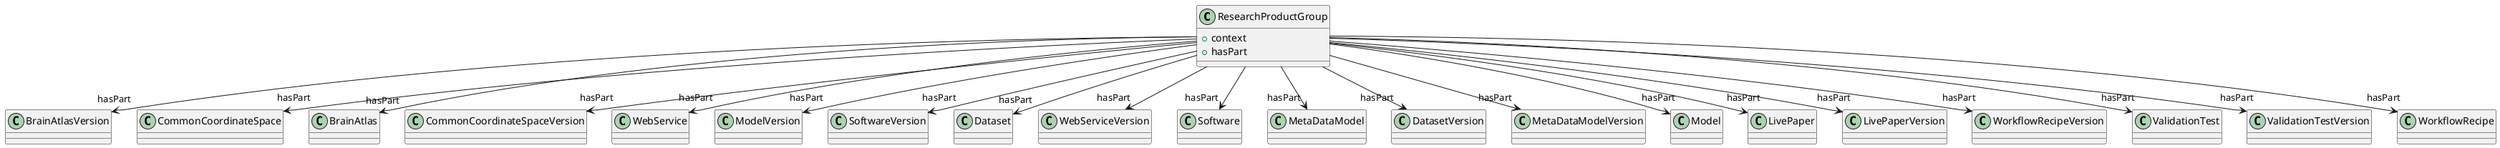 @startuml
class ResearchProductGroup {
+context
+hasPart

}
ResearchProductGroup -d-> "hasPart" BrainAtlasVersion
ResearchProductGroup -d-> "hasPart" CommonCoordinateSpace
ResearchProductGroup -d-> "hasPart" BrainAtlas
ResearchProductGroup -d-> "hasPart" CommonCoordinateSpaceVersion
ResearchProductGroup -d-> "hasPart" WebService
ResearchProductGroup -d-> "hasPart" ModelVersion
ResearchProductGroup -d-> "hasPart" SoftwareVersion
ResearchProductGroup -d-> "hasPart" Dataset
ResearchProductGroup -d-> "hasPart" WebServiceVersion
ResearchProductGroup -d-> "hasPart" Software
ResearchProductGroup -d-> "hasPart" MetaDataModel
ResearchProductGroup -d-> "hasPart" DatasetVersion
ResearchProductGroup -d-> "hasPart" MetaDataModelVersion
ResearchProductGroup -d-> "hasPart" Model
ResearchProductGroup -d-> "hasPart" LivePaper
ResearchProductGroup -d-> "hasPart" LivePaperVersion
ResearchProductGroup -d-> "hasPart" WorkflowRecipeVersion
ResearchProductGroup -d-> "hasPart" ValidationTest
ResearchProductGroup -d-> "hasPart" ValidationTestVersion
ResearchProductGroup -d-> "hasPart" WorkflowRecipe

@enduml